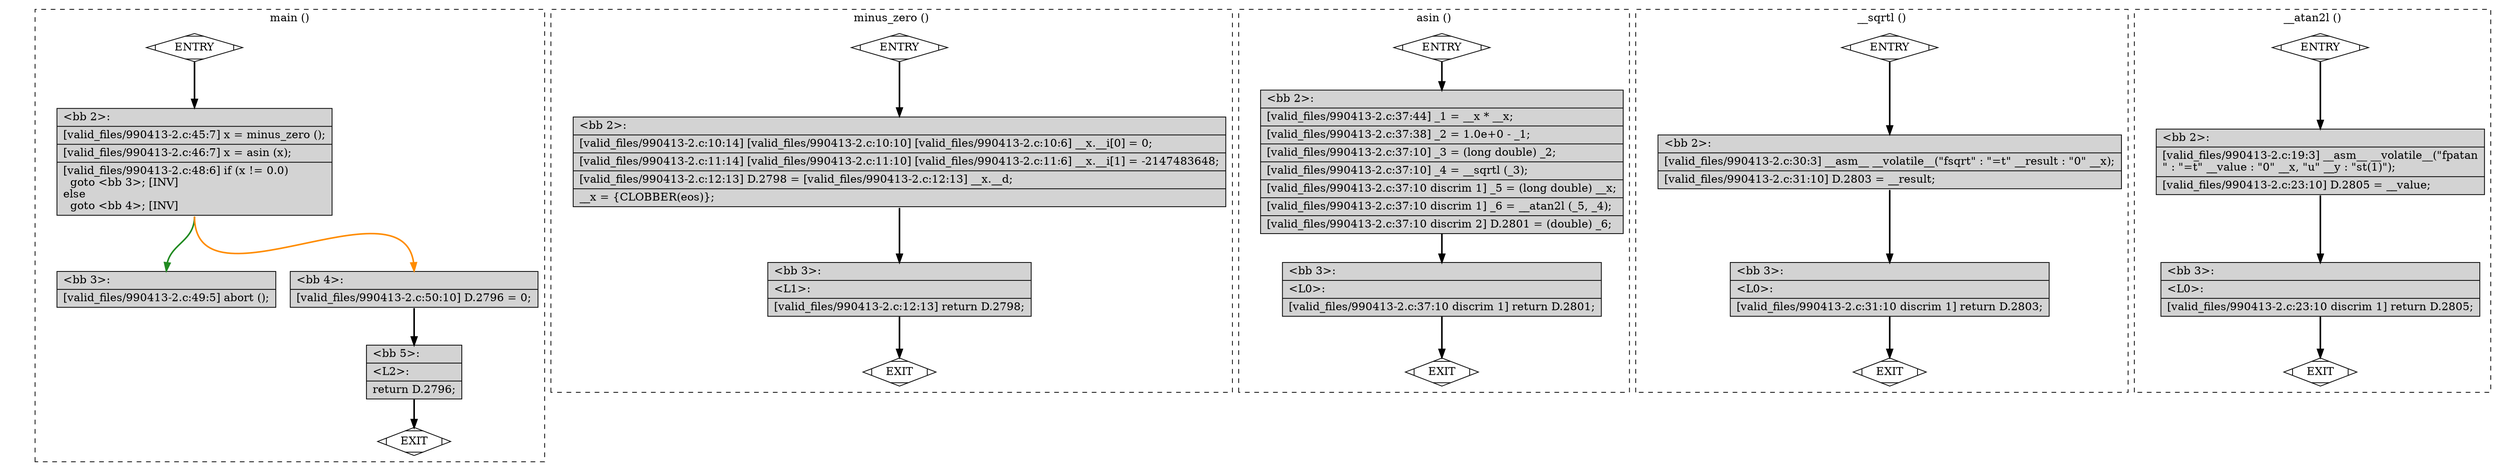 digraph "a-990413-2.c.015t.cfg" {
overlap=false;
subgraph "cluster_main" {
	style="dashed";
	color="black";
	label="main ()";
	fn_4_basic_block_0 [shape=Mdiamond,style=filled,fillcolor=white,label="ENTRY"];

	fn_4_basic_block_1 [shape=Mdiamond,style=filled,fillcolor=white,label="EXIT"];

	fn_4_basic_block_2 [shape=record,style=filled,fillcolor=lightgrey,label="{\<bb\ 2\>:\l\
|[valid_files/990413-2.c:45:7]\ x\ =\ minus_zero\ ();\l\
|[valid_files/990413-2.c:46:7]\ x\ =\ asin\ (x);\l\
|[valid_files/990413-2.c:48:6]\ if\ (x\ !=\ 0.0)\l\
\ \ goto\ \<bb\ 3\>;\ [INV]\l\
else\l\
\ \ goto\ \<bb\ 4\>;\ [INV]\l\
}"];

	fn_4_basic_block_3 [shape=record,style=filled,fillcolor=lightgrey,label="{\<bb\ 3\>:\l\
|[valid_files/990413-2.c:49:5]\ abort\ ();\l\
}"];

	fn_4_basic_block_4 [shape=record,style=filled,fillcolor=lightgrey,label="{\<bb\ 4\>:\l\
|[valid_files/990413-2.c:50:10]\ D.2796\ =\ 0;\l\
}"];

	fn_4_basic_block_5 [shape=record,style=filled,fillcolor=lightgrey,label="{\<bb\ 5\>:\l\
|\<L2\>:\l\
|return\ D.2796;\l\
}"];

	fn_4_basic_block_0:s -> fn_4_basic_block_2:n [style="solid,bold",color=black,weight=100,constraint=true];
	fn_4_basic_block_2:s -> fn_4_basic_block_3:n [style="solid,bold",color=forestgreen,weight=10,constraint=true];
	fn_4_basic_block_2:s -> fn_4_basic_block_4:n [style="solid,bold",color=darkorange,weight=10,constraint=true];
	fn_4_basic_block_4:s -> fn_4_basic_block_5:n [style="solid,bold",color=black,weight=100,constraint=true];
	fn_4_basic_block_5:s -> fn_4_basic_block_1:n [style="solid,bold",color=black,weight=10,constraint=true];
	fn_4_basic_block_0:s -> fn_4_basic_block_1:n [style="invis",constraint=true];
}
subgraph "cluster_minus_zero" {
	style="dashed";
	color="black";
	label="minus_zero ()";
	fn_0_basic_block_0 [shape=Mdiamond,style=filled,fillcolor=white,label="ENTRY"];

	fn_0_basic_block_1 [shape=Mdiamond,style=filled,fillcolor=white,label="EXIT"];

	fn_0_basic_block_2 [shape=record,style=filled,fillcolor=lightgrey,label="{\<bb\ 2\>:\l\
|[valid_files/990413-2.c:10:14]\ [valid_files/990413-2.c:10:10]\ [valid_files/990413-2.c:10:6]\ __x.__i[0]\ =\ 0;\l\
|[valid_files/990413-2.c:11:14]\ [valid_files/990413-2.c:11:10]\ [valid_files/990413-2.c:11:6]\ __x.__i[1]\ =\ -2147483648;\l\
|[valid_files/990413-2.c:12:13]\ D.2798\ =\ [valid_files/990413-2.c:12:13]\ __x.__d;\l\
|__x\ =\ \{CLOBBER(eos)\};\l\
}"];

	fn_0_basic_block_3 [shape=record,style=filled,fillcolor=lightgrey,label="{\<bb\ 3\>:\l\
|\<L1\>:\l\
|[valid_files/990413-2.c:12:13]\ return\ D.2798;\l\
}"];

	fn_0_basic_block_0:s -> fn_0_basic_block_2:n [style="solid,bold",color=black,weight=100,constraint=true];
	fn_0_basic_block_2:s -> fn_0_basic_block_3:n [style="solid,bold",color=black,weight=100,constraint=true];
	fn_0_basic_block_3:s -> fn_0_basic_block_1:n [style="solid,bold",color=black,weight=10,constraint=true];
	fn_0_basic_block_0:s -> fn_0_basic_block_1:n [style="invis",constraint=true];
}
subgraph "cluster_asin" {
	style="dashed";
	color="black";
	label="asin ()";
	fn_3_basic_block_0 [shape=Mdiamond,style=filled,fillcolor=white,label="ENTRY"];

	fn_3_basic_block_1 [shape=Mdiamond,style=filled,fillcolor=white,label="EXIT"];

	fn_3_basic_block_2 [shape=record,style=filled,fillcolor=lightgrey,label="{\<bb\ 2\>:\l\
|[valid_files/990413-2.c:37:44]\ _1\ =\ __x\ *\ __x;\l\
|[valid_files/990413-2.c:37:38]\ _2\ =\ 1.0e+0\ -\ _1;\l\
|[valid_files/990413-2.c:37:10]\ _3\ =\ (long\ double)\ _2;\l\
|[valid_files/990413-2.c:37:10]\ _4\ =\ __sqrtl\ (_3);\l\
|[valid_files/990413-2.c:37:10\ discrim\ 1]\ _5\ =\ (long\ double)\ __x;\l\
|[valid_files/990413-2.c:37:10\ discrim\ 1]\ _6\ =\ __atan2l\ (_5,\ _4);\l\
|[valid_files/990413-2.c:37:10\ discrim\ 2]\ D.2801\ =\ (double)\ _6;\l\
}"];

	fn_3_basic_block_3 [shape=record,style=filled,fillcolor=lightgrey,label="{\<bb\ 3\>:\l\
|\<L0\>:\l\
|[valid_files/990413-2.c:37:10\ discrim\ 1]\ return\ D.2801;\l\
}"];

	fn_3_basic_block_0:s -> fn_3_basic_block_2:n [style="solid,bold",color=black,weight=100,constraint=true];
	fn_3_basic_block_2:s -> fn_3_basic_block_3:n [style="solid,bold",color=black,weight=100,constraint=true];
	fn_3_basic_block_3:s -> fn_3_basic_block_1:n [style="solid,bold",color=black,weight=10,constraint=true];
	fn_3_basic_block_0:s -> fn_3_basic_block_1:n [style="invis",constraint=true];
}
subgraph "cluster___sqrtl" {
	style="dashed";
	color="black";
	label="__sqrtl ()";
	fn_2_basic_block_0 [shape=Mdiamond,style=filled,fillcolor=white,label="ENTRY"];

	fn_2_basic_block_1 [shape=Mdiamond,style=filled,fillcolor=white,label="EXIT"];

	fn_2_basic_block_2 [shape=record,style=filled,fillcolor=lightgrey,label="{\<bb\ 2\>:\l\
|[valid_files/990413-2.c:30:3]\ __asm__\ __volatile__(\"fsqrt\"\ :\ \"=t\"\ __result\ :\ \"0\"\ __x);\l\
|[valid_files/990413-2.c:31:10]\ D.2803\ =\ __result;\l\
}"];

	fn_2_basic_block_3 [shape=record,style=filled,fillcolor=lightgrey,label="{\<bb\ 3\>:\l\
|\<L0\>:\l\
|[valid_files/990413-2.c:31:10\ discrim\ 1]\ return\ D.2803;\l\
}"];

	fn_2_basic_block_0:s -> fn_2_basic_block_2:n [style="solid,bold",color=black,weight=100,constraint=true];
	fn_2_basic_block_2:s -> fn_2_basic_block_3:n [style="solid,bold",color=black,weight=100,constraint=true];
	fn_2_basic_block_3:s -> fn_2_basic_block_1:n [style="solid,bold",color=black,weight=10,constraint=true];
	fn_2_basic_block_0:s -> fn_2_basic_block_1:n [style="invis",constraint=true];
}
subgraph "cluster___atan2l" {
	style="dashed";
	color="black";
	label="__atan2l ()";
	fn_1_basic_block_0 [shape=Mdiamond,style=filled,fillcolor=white,label="ENTRY"];

	fn_1_basic_block_1 [shape=Mdiamond,style=filled,fillcolor=white,label="EXIT"];

	fn_1_basic_block_2 [shape=record,style=filled,fillcolor=lightgrey,label="{\<bb\ 2\>:\l\
|[valid_files/990413-2.c:19:3]\ __asm__\ __volatile__(\"fpatan\l\
	\"\ :\ \"=t\"\ __value\ :\ \"0\"\ __x,\ \"u\"\ __y\ :\ \"st(1)\");\l\
|[valid_files/990413-2.c:23:10]\ D.2805\ =\ __value;\l\
}"];

	fn_1_basic_block_3 [shape=record,style=filled,fillcolor=lightgrey,label="{\<bb\ 3\>:\l\
|\<L0\>:\l\
|[valid_files/990413-2.c:23:10\ discrim\ 1]\ return\ D.2805;\l\
}"];

	fn_1_basic_block_0:s -> fn_1_basic_block_2:n [style="solid,bold",color=black,weight=100,constraint=true];
	fn_1_basic_block_2:s -> fn_1_basic_block_3:n [style="solid,bold",color=black,weight=100,constraint=true];
	fn_1_basic_block_3:s -> fn_1_basic_block_1:n [style="solid,bold",color=black,weight=10,constraint=true];
	fn_1_basic_block_0:s -> fn_1_basic_block_1:n [style="invis",constraint=true];
}
}
